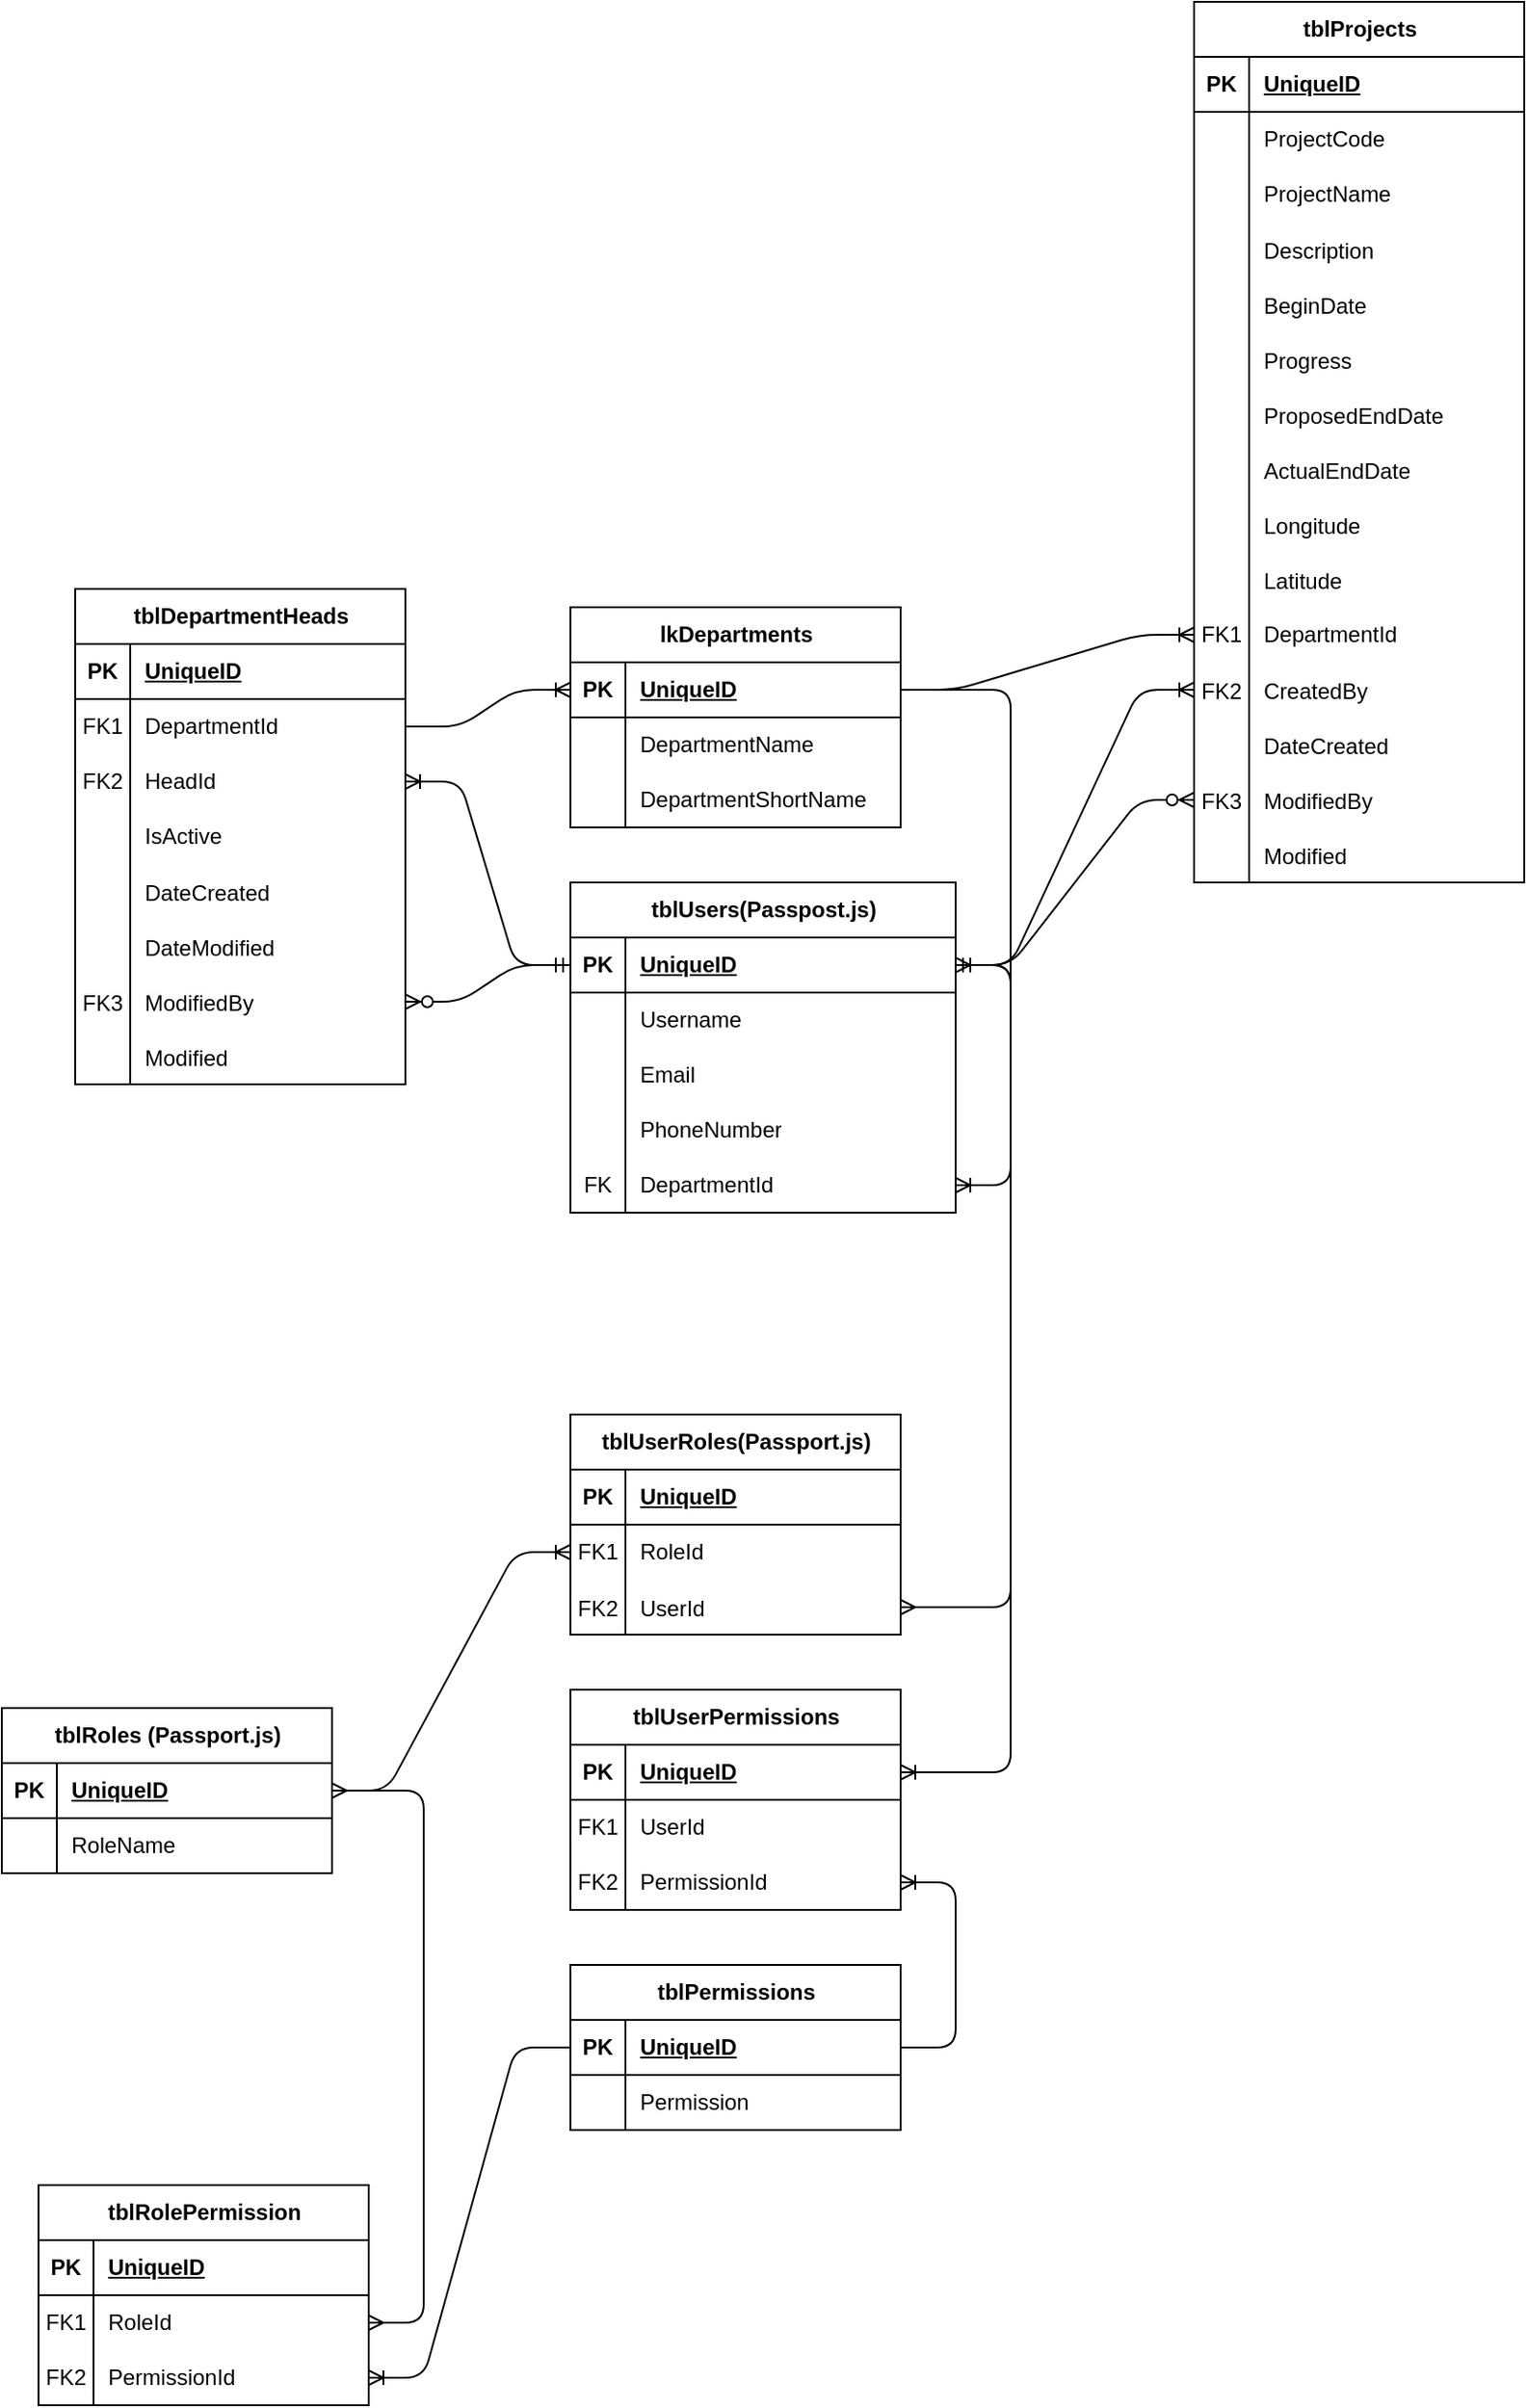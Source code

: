 <mxfile version="26.0.6">
  <diagram id="R2lEEEUBdFMjLlhIrx00" name="Page-1">
    <mxGraphModel dx="1379" dy="1883" grid="1" gridSize="10" guides="1" tooltips="1" connect="1" arrows="1" fold="1" page="1" pageScale="1" pageWidth="850" pageHeight="1100" math="0" shadow="0" extFonts="Permanent Marker^https://fonts.googleapis.com/css?family=Permanent+Marker">
      <root>
        <mxCell id="0" />
        <mxCell id="1" parent="0" />
        <mxCell id="XvBjm0yT8RrDfvBKxJIq-1" value="lkDepartments" style="shape=table;startSize=30;container=1;collapsible=1;childLayout=tableLayout;fixedRows=1;rowLines=0;fontStyle=1;align=center;resizeLast=1;html=1;movable=1;resizable=1;rotatable=1;deletable=1;editable=1;locked=0;connectable=1;" vertex="1" parent="1">
          <mxGeometry x="320" y="-40" width="180" height="120" as="geometry">
            <mxRectangle x="110" y="430" width="70" height="30" as="alternateBounds" />
          </mxGeometry>
        </mxCell>
        <mxCell id="XvBjm0yT8RrDfvBKxJIq-2" value="" style="shape=tableRow;horizontal=0;startSize=0;swimlaneHead=0;swimlaneBody=0;fillColor=none;collapsible=0;dropTarget=0;points=[[0,0.5],[1,0.5]];portConstraint=eastwest;top=0;left=0;right=0;bottom=1;" vertex="1" parent="XvBjm0yT8RrDfvBKxJIq-1">
          <mxGeometry y="30" width="180" height="30" as="geometry" />
        </mxCell>
        <mxCell id="XvBjm0yT8RrDfvBKxJIq-3" value="PK" style="shape=partialRectangle;connectable=0;fillColor=none;top=0;left=0;bottom=0;right=0;fontStyle=1;overflow=hidden;whiteSpace=wrap;html=1;" vertex="1" parent="XvBjm0yT8RrDfvBKxJIq-2">
          <mxGeometry width="30" height="30" as="geometry">
            <mxRectangle width="30" height="30" as="alternateBounds" />
          </mxGeometry>
        </mxCell>
        <mxCell id="XvBjm0yT8RrDfvBKxJIq-4" value="UniqueID" style="shape=partialRectangle;connectable=0;fillColor=none;top=0;left=0;bottom=0;right=0;align=left;spacingLeft=6;fontStyle=5;overflow=hidden;whiteSpace=wrap;html=1;" vertex="1" parent="XvBjm0yT8RrDfvBKxJIq-2">
          <mxGeometry x="30" width="150" height="30" as="geometry">
            <mxRectangle width="150" height="30" as="alternateBounds" />
          </mxGeometry>
        </mxCell>
        <mxCell id="XvBjm0yT8RrDfvBKxJIq-5" value="" style="shape=tableRow;horizontal=0;startSize=0;swimlaneHead=0;swimlaneBody=0;fillColor=none;collapsible=0;dropTarget=0;points=[[0,0.5],[1,0.5]];portConstraint=eastwest;top=0;left=0;right=0;bottom=0;" vertex="1" parent="XvBjm0yT8RrDfvBKxJIq-1">
          <mxGeometry y="60" width="180" height="30" as="geometry" />
        </mxCell>
        <mxCell id="XvBjm0yT8RrDfvBKxJIq-6" value="" style="shape=partialRectangle;connectable=0;fillColor=none;top=0;left=0;bottom=0;right=0;editable=1;overflow=hidden;whiteSpace=wrap;html=1;" vertex="1" parent="XvBjm0yT8RrDfvBKxJIq-5">
          <mxGeometry width="30" height="30" as="geometry">
            <mxRectangle width="30" height="30" as="alternateBounds" />
          </mxGeometry>
        </mxCell>
        <mxCell id="XvBjm0yT8RrDfvBKxJIq-7" value="DepartmentName" style="shape=partialRectangle;connectable=0;fillColor=none;top=0;left=0;bottom=0;right=0;align=left;spacingLeft=6;overflow=hidden;whiteSpace=wrap;html=1;" vertex="1" parent="XvBjm0yT8RrDfvBKxJIq-5">
          <mxGeometry x="30" width="150" height="30" as="geometry">
            <mxRectangle width="150" height="30" as="alternateBounds" />
          </mxGeometry>
        </mxCell>
        <mxCell id="XvBjm0yT8RrDfvBKxJIq-8" value="" style="shape=tableRow;horizontal=0;startSize=0;swimlaneHead=0;swimlaneBody=0;fillColor=none;collapsible=0;dropTarget=0;points=[[0,0.5],[1,0.5]];portConstraint=eastwest;top=0;left=0;right=0;bottom=0;" vertex="1" parent="XvBjm0yT8RrDfvBKxJIq-1">
          <mxGeometry y="90" width="180" height="30" as="geometry" />
        </mxCell>
        <mxCell id="XvBjm0yT8RrDfvBKxJIq-9" value="" style="shape=partialRectangle;connectable=0;fillColor=none;top=0;left=0;bottom=0;right=0;editable=1;overflow=hidden;whiteSpace=wrap;html=1;" vertex="1" parent="XvBjm0yT8RrDfvBKxJIq-8">
          <mxGeometry width="30" height="30" as="geometry">
            <mxRectangle width="30" height="30" as="alternateBounds" />
          </mxGeometry>
        </mxCell>
        <mxCell id="XvBjm0yT8RrDfvBKxJIq-10" value="DepartmentShortName" style="shape=partialRectangle;connectable=0;fillColor=none;top=0;left=0;bottom=0;right=0;align=left;spacingLeft=6;overflow=hidden;whiteSpace=wrap;html=1;" vertex="1" parent="XvBjm0yT8RrDfvBKxJIq-8">
          <mxGeometry x="30" width="150" height="30" as="geometry">
            <mxRectangle width="150" height="30" as="alternateBounds" />
          </mxGeometry>
        </mxCell>
        <object label="tblUsers(Passpost.js)" placeholders="1" id="XvBjm0yT8RrDfvBKxJIq-14">
          <mxCell style="shape=table;startSize=30;container=1;collapsible=1;childLayout=tableLayout;fixedRows=1;rowLines=0;fontStyle=1;align=center;resizeLast=1;html=1;" vertex="1" parent="1">
            <mxGeometry x="320" y="110" width="210" height="180" as="geometry" />
          </mxCell>
        </object>
        <mxCell id="XvBjm0yT8RrDfvBKxJIq-15" value="" style="shape=tableRow;horizontal=0;startSize=0;swimlaneHead=0;swimlaneBody=0;fillColor=none;collapsible=0;dropTarget=0;points=[[0,0.5],[1,0.5]];portConstraint=eastwest;top=0;left=0;right=0;bottom=1;" vertex="1" parent="XvBjm0yT8RrDfvBKxJIq-14">
          <mxGeometry y="30" width="210" height="30" as="geometry" />
        </mxCell>
        <mxCell id="XvBjm0yT8RrDfvBKxJIq-16" value="PK" style="shape=partialRectangle;connectable=0;fillColor=none;top=0;left=0;bottom=0;right=0;fontStyle=1;overflow=hidden;whiteSpace=wrap;html=1;" vertex="1" parent="XvBjm0yT8RrDfvBKxJIq-15">
          <mxGeometry width="30" height="30" as="geometry">
            <mxRectangle width="30" height="30" as="alternateBounds" />
          </mxGeometry>
        </mxCell>
        <mxCell id="XvBjm0yT8RrDfvBKxJIq-17" value="UniqueID" style="shape=partialRectangle;connectable=0;fillColor=none;top=0;left=0;bottom=0;right=0;align=left;spacingLeft=6;fontStyle=5;overflow=hidden;whiteSpace=wrap;html=1;" vertex="1" parent="XvBjm0yT8RrDfvBKxJIq-15">
          <mxGeometry x="30" width="180" height="30" as="geometry">
            <mxRectangle width="180" height="30" as="alternateBounds" />
          </mxGeometry>
        </mxCell>
        <mxCell id="XvBjm0yT8RrDfvBKxJIq-18" value="" style="shape=tableRow;horizontal=0;startSize=0;swimlaneHead=0;swimlaneBody=0;fillColor=none;collapsible=0;dropTarget=0;points=[[0,0.5],[1,0.5]];portConstraint=eastwest;top=0;left=0;right=0;bottom=0;" vertex="1" parent="XvBjm0yT8RrDfvBKxJIq-14">
          <mxGeometry y="60" width="210" height="30" as="geometry" />
        </mxCell>
        <mxCell id="XvBjm0yT8RrDfvBKxJIq-19" value="" style="shape=partialRectangle;connectable=0;fillColor=none;top=0;left=0;bottom=0;right=0;editable=1;overflow=hidden;whiteSpace=wrap;html=1;" vertex="1" parent="XvBjm0yT8RrDfvBKxJIq-18">
          <mxGeometry width="30" height="30" as="geometry">
            <mxRectangle width="30" height="30" as="alternateBounds" />
          </mxGeometry>
        </mxCell>
        <mxCell id="XvBjm0yT8RrDfvBKxJIq-20" value="Username" style="shape=partialRectangle;connectable=0;fillColor=none;top=0;left=0;bottom=0;right=0;align=left;spacingLeft=6;overflow=hidden;whiteSpace=wrap;html=1;" vertex="1" parent="XvBjm0yT8RrDfvBKxJIq-18">
          <mxGeometry x="30" width="180" height="30" as="geometry">
            <mxRectangle width="180" height="30" as="alternateBounds" />
          </mxGeometry>
        </mxCell>
        <mxCell id="XvBjm0yT8RrDfvBKxJIq-21" value="" style="shape=tableRow;horizontal=0;startSize=0;swimlaneHead=0;swimlaneBody=0;fillColor=none;collapsible=0;dropTarget=0;points=[[0,0.5],[1,0.5]];portConstraint=eastwest;top=0;left=0;right=0;bottom=0;" vertex="1" parent="XvBjm0yT8RrDfvBKxJIq-14">
          <mxGeometry y="90" width="210" height="30" as="geometry" />
        </mxCell>
        <mxCell id="XvBjm0yT8RrDfvBKxJIq-22" value="" style="shape=partialRectangle;connectable=0;fillColor=none;top=0;left=0;bottom=0;right=0;editable=1;overflow=hidden;whiteSpace=wrap;html=1;" vertex="1" parent="XvBjm0yT8RrDfvBKxJIq-21">
          <mxGeometry width="30" height="30" as="geometry">
            <mxRectangle width="30" height="30" as="alternateBounds" />
          </mxGeometry>
        </mxCell>
        <mxCell id="XvBjm0yT8RrDfvBKxJIq-23" value="Email" style="shape=partialRectangle;connectable=0;fillColor=none;top=0;left=0;bottom=0;right=0;align=left;spacingLeft=6;overflow=hidden;whiteSpace=wrap;html=1;" vertex="1" parent="XvBjm0yT8RrDfvBKxJIq-21">
          <mxGeometry x="30" width="180" height="30" as="geometry">
            <mxRectangle width="180" height="30" as="alternateBounds" />
          </mxGeometry>
        </mxCell>
        <mxCell id="XvBjm0yT8RrDfvBKxJIq-24" value="" style="shape=tableRow;horizontal=0;startSize=0;swimlaneHead=0;swimlaneBody=0;fillColor=none;collapsible=0;dropTarget=0;points=[[0,0.5],[1,0.5]];portConstraint=eastwest;top=0;left=0;right=0;bottom=0;" vertex="1" parent="XvBjm0yT8RrDfvBKxJIq-14">
          <mxGeometry y="120" width="210" height="30" as="geometry" />
        </mxCell>
        <mxCell id="XvBjm0yT8RrDfvBKxJIq-25" value="" style="shape=partialRectangle;connectable=0;fillColor=none;top=0;left=0;bottom=0;right=0;editable=1;overflow=hidden;whiteSpace=wrap;html=1;" vertex="1" parent="XvBjm0yT8RrDfvBKxJIq-24">
          <mxGeometry width="30" height="30" as="geometry">
            <mxRectangle width="30" height="30" as="alternateBounds" />
          </mxGeometry>
        </mxCell>
        <mxCell id="XvBjm0yT8RrDfvBKxJIq-26" value="PhoneNumber" style="shape=partialRectangle;connectable=0;fillColor=none;top=0;left=0;bottom=0;right=0;align=left;spacingLeft=6;overflow=hidden;whiteSpace=wrap;html=1;" vertex="1" parent="XvBjm0yT8RrDfvBKxJIq-24">
          <mxGeometry x="30" width="180" height="30" as="geometry">
            <mxRectangle width="180" height="30" as="alternateBounds" />
          </mxGeometry>
        </mxCell>
        <mxCell id="XvBjm0yT8RrDfvBKxJIq-32" value="" style="shape=tableRow;horizontal=0;startSize=0;swimlaneHead=0;swimlaneBody=0;fillColor=none;collapsible=0;dropTarget=0;points=[[0,0.5],[1,0.5]];portConstraint=eastwest;top=0;left=0;right=0;bottom=0;" vertex="1" parent="XvBjm0yT8RrDfvBKxJIq-14">
          <mxGeometry y="150" width="210" height="30" as="geometry" />
        </mxCell>
        <mxCell id="XvBjm0yT8RrDfvBKxJIq-33" value="FK" style="shape=partialRectangle;connectable=0;fillColor=none;top=0;left=0;bottom=0;right=0;fontStyle=0;overflow=hidden;whiteSpace=wrap;html=1;" vertex="1" parent="XvBjm0yT8RrDfvBKxJIq-32">
          <mxGeometry width="30" height="30" as="geometry">
            <mxRectangle width="30" height="30" as="alternateBounds" />
          </mxGeometry>
        </mxCell>
        <mxCell id="XvBjm0yT8RrDfvBKxJIq-34" value="DepartmentId" style="shape=partialRectangle;connectable=0;fillColor=none;top=0;left=0;bottom=0;right=0;align=left;spacingLeft=6;fontStyle=0;overflow=hidden;whiteSpace=wrap;html=1;" vertex="1" parent="XvBjm0yT8RrDfvBKxJIq-32">
          <mxGeometry x="30" width="180" height="30" as="geometry">
            <mxRectangle width="180" height="30" as="alternateBounds" />
          </mxGeometry>
        </mxCell>
        <mxCell id="XvBjm0yT8RrDfvBKxJIq-36" value="tblDepartmentHeads" style="shape=table;startSize=30;container=1;collapsible=1;childLayout=tableLayout;fixedRows=1;rowLines=0;fontStyle=1;align=center;resizeLast=1;html=1;" vertex="1" parent="1">
          <mxGeometry x="50" y="-50" width="180" height="270" as="geometry" />
        </mxCell>
        <mxCell id="XvBjm0yT8RrDfvBKxJIq-37" value="" style="shape=tableRow;horizontal=0;startSize=0;swimlaneHead=0;swimlaneBody=0;fillColor=none;collapsible=0;dropTarget=0;points=[[0,0.5],[1,0.5]];portConstraint=eastwest;top=0;left=0;right=0;bottom=1;" vertex="1" parent="XvBjm0yT8RrDfvBKxJIq-36">
          <mxGeometry y="30" width="180" height="30" as="geometry" />
        </mxCell>
        <mxCell id="XvBjm0yT8RrDfvBKxJIq-38" value="PK" style="shape=partialRectangle;connectable=0;fillColor=none;top=0;left=0;bottom=0;right=0;fontStyle=1;overflow=hidden;whiteSpace=wrap;html=1;" vertex="1" parent="XvBjm0yT8RrDfvBKxJIq-37">
          <mxGeometry width="30" height="30" as="geometry">
            <mxRectangle width="30" height="30" as="alternateBounds" />
          </mxGeometry>
        </mxCell>
        <mxCell id="XvBjm0yT8RrDfvBKxJIq-39" value="UniqueID" style="shape=partialRectangle;connectable=0;fillColor=none;top=0;left=0;bottom=0;right=0;align=left;spacingLeft=6;fontStyle=5;overflow=hidden;whiteSpace=wrap;html=1;" vertex="1" parent="XvBjm0yT8RrDfvBKxJIq-37">
          <mxGeometry x="30" width="150" height="30" as="geometry">
            <mxRectangle width="150" height="30" as="alternateBounds" />
          </mxGeometry>
        </mxCell>
        <mxCell id="XvBjm0yT8RrDfvBKxJIq-40" value="" style="shape=tableRow;horizontal=0;startSize=0;swimlaneHead=0;swimlaneBody=0;fillColor=none;collapsible=0;dropTarget=0;points=[[0,0.5],[1,0.5]];portConstraint=eastwest;top=0;left=0;right=0;bottom=0;" vertex="1" parent="XvBjm0yT8RrDfvBKxJIq-36">
          <mxGeometry y="60" width="180" height="30" as="geometry" />
        </mxCell>
        <mxCell id="XvBjm0yT8RrDfvBKxJIq-41" value="FK1" style="shape=partialRectangle;connectable=0;fillColor=none;top=0;left=0;bottom=0;right=0;editable=1;overflow=hidden;whiteSpace=wrap;html=1;" vertex="1" parent="XvBjm0yT8RrDfvBKxJIq-40">
          <mxGeometry width="30" height="30" as="geometry">
            <mxRectangle width="30" height="30" as="alternateBounds" />
          </mxGeometry>
        </mxCell>
        <mxCell id="XvBjm0yT8RrDfvBKxJIq-42" value="DepartmentId" style="shape=partialRectangle;connectable=0;fillColor=none;top=0;left=0;bottom=0;right=0;align=left;spacingLeft=6;overflow=hidden;whiteSpace=wrap;html=1;" vertex="1" parent="XvBjm0yT8RrDfvBKxJIq-40">
          <mxGeometry x="30" width="150" height="30" as="geometry">
            <mxRectangle width="150" height="30" as="alternateBounds" />
          </mxGeometry>
        </mxCell>
        <mxCell id="XvBjm0yT8RrDfvBKxJIq-43" value="" style="shape=tableRow;horizontal=0;startSize=0;swimlaneHead=0;swimlaneBody=0;fillColor=none;collapsible=0;dropTarget=0;points=[[0,0.5],[1,0.5]];portConstraint=eastwest;top=0;left=0;right=0;bottom=0;" vertex="1" parent="XvBjm0yT8RrDfvBKxJIq-36">
          <mxGeometry y="90" width="180" height="30" as="geometry" />
        </mxCell>
        <mxCell id="XvBjm0yT8RrDfvBKxJIq-44" value="FK2" style="shape=partialRectangle;connectable=0;fillColor=none;top=0;left=0;bottom=0;right=0;editable=1;overflow=hidden;whiteSpace=wrap;html=1;" vertex="1" parent="XvBjm0yT8RrDfvBKxJIq-43">
          <mxGeometry width="30" height="30" as="geometry">
            <mxRectangle width="30" height="30" as="alternateBounds" />
          </mxGeometry>
        </mxCell>
        <mxCell id="XvBjm0yT8RrDfvBKxJIq-45" value="HeadId" style="shape=partialRectangle;connectable=0;fillColor=none;top=0;left=0;bottom=0;right=0;align=left;spacingLeft=6;overflow=hidden;whiteSpace=wrap;html=1;" vertex="1" parent="XvBjm0yT8RrDfvBKxJIq-43">
          <mxGeometry x="30" width="150" height="30" as="geometry">
            <mxRectangle width="150" height="30" as="alternateBounds" />
          </mxGeometry>
        </mxCell>
        <mxCell id="XvBjm0yT8RrDfvBKxJIq-46" value="" style="shape=tableRow;horizontal=0;startSize=0;swimlaneHead=0;swimlaneBody=0;fillColor=none;collapsible=0;dropTarget=0;points=[[0,0.5],[1,0.5]];portConstraint=eastwest;top=0;left=0;right=0;bottom=0;" vertex="1" parent="XvBjm0yT8RrDfvBKxJIq-36">
          <mxGeometry y="120" width="180" height="30" as="geometry" />
        </mxCell>
        <mxCell id="XvBjm0yT8RrDfvBKxJIq-47" value="" style="shape=partialRectangle;connectable=0;fillColor=none;top=0;left=0;bottom=0;right=0;editable=1;overflow=hidden;whiteSpace=wrap;html=1;" vertex="1" parent="XvBjm0yT8RrDfvBKxJIq-46">
          <mxGeometry width="30" height="30" as="geometry">
            <mxRectangle width="30" height="30" as="alternateBounds" />
          </mxGeometry>
        </mxCell>
        <mxCell id="XvBjm0yT8RrDfvBKxJIq-48" value="IsActive" style="shape=partialRectangle;connectable=0;fillColor=none;top=0;left=0;bottom=0;right=0;align=left;spacingLeft=6;overflow=hidden;whiteSpace=wrap;html=1;" vertex="1" parent="XvBjm0yT8RrDfvBKxJIq-46">
          <mxGeometry x="30" width="150" height="30" as="geometry">
            <mxRectangle width="150" height="30" as="alternateBounds" />
          </mxGeometry>
        </mxCell>
        <mxCell id="XvBjm0yT8RrDfvBKxJIq-52" value="" style="shape=tableRow;horizontal=0;startSize=0;swimlaneHead=0;swimlaneBody=0;fillColor=none;collapsible=0;dropTarget=0;points=[[0,0.5],[1,0.5]];portConstraint=eastwest;top=0;left=0;right=0;bottom=0;" vertex="1" parent="XvBjm0yT8RrDfvBKxJIq-36">
          <mxGeometry y="150" width="180" height="30" as="geometry" />
        </mxCell>
        <mxCell id="XvBjm0yT8RrDfvBKxJIq-53" value="" style="shape=partialRectangle;connectable=0;fillColor=none;top=0;left=0;bottom=0;right=0;editable=1;overflow=hidden;" vertex="1" parent="XvBjm0yT8RrDfvBKxJIq-52">
          <mxGeometry width="30" height="30" as="geometry">
            <mxRectangle width="30" height="30" as="alternateBounds" />
          </mxGeometry>
        </mxCell>
        <mxCell id="XvBjm0yT8RrDfvBKxJIq-54" value="DateCreated" style="shape=partialRectangle;connectable=0;fillColor=none;top=0;left=0;bottom=0;right=0;align=left;spacingLeft=6;overflow=hidden;" vertex="1" parent="XvBjm0yT8RrDfvBKxJIq-52">
          <mxGeometry x="30" width="150" height="30" as="geometry">
            <mxRectangle width="150" height="30" as="alternateBounds" />
          </mxGeometry>
        </mxCell>
        <mxCell id="XvBjm0yT8RrDfvBKxJIq-55" value="" style="shape=tableRow;horizontal=0;startSize=0;swimlaneHead=0;swimlaneBody=0;fillColor=none;collapsible=0;dropTarget=0;points=[[0,0.5],[1,0.5]];portConstraint=eastwest;top=0;left=0;right=0;bottom=0;" vertex="1" parent="XvBjm0yT8RrDfvBKxJIq-36">
          <mxGeometry y="180" width="180" height="30" as="geometry" />
        </mxCell>
        <mxCell id="XvBjm0yT8RrDfvBKxJIq-56" value="" style="shape=partialRectangle;connectable=0;fillColor=none;top=0;left=0;bottom=0;right=0;editable=1;overflow=hidden;" vertex="1" parent="XvBjm0yT8RrDfvBKxJIq-55">
          <mxGeometry width="30" height="30" as="geometry">
            <mxRectangle width="30" height="30" as="alternateBounds" />
          </mxGeometry>
        </mxCell>
        <mxCell id="XvBjm0yT8RrDfvBKxJIq-57" value="DateModified" style="shape=partialRectangle;connectable=0;fillColor=none;top=0;left=0;bottom=0;right=0;align=left;spacingLeft=6;overflow=hidden;" vertex="1" parent="XvBjm0yT8RrDfvBKxJIq-55">
          <mxGeometry x="30" width="150" height="30" as="geometry">
            <mxRectangle width="150" height="30" as="alternateBounds" />
          </mxGeometry>
        </mxCell>
        <mxCell id="XvBjm0yT8RrDfvBKxJIq-182" value="" style="shape=tableRow;horizontal=0;startSize=0;swimlaneHead=0;swimlaneBody=0;fillColor=none;collapsible=0;dropTarget=0;points=[[0,0.5],[1,0.5]];portConstraint=eastwest;top=0;left=0;right=0;bottom=0;fontFamily=Helvetica;fontSize=12;fontColor=default;labelBackgroundColor=default;" vertex="1" parent="XvBjm0yT8RrDfvBKxJIq-36">
          <mxGeometry y="210" width="180" height="30" as="geometry" />
        </mxCell>
        <mxCell id="XvBjm0yT8RrDfvBKxJIq-183" value="FK3" style="shape=partialRectangle;connectable=0;fillColor=none;top=0;left=0;bottom=0;right=0;editable=1;overflow=hidden;fontFamily=Helvetica;fontSize=12;fontColor=default;labelBackgroundColor=default;" vertex="1" parent="XvBjm0yT8RrDfvBKxJIq-182">
          <mxGeometry width="30" height="30" as="geometry">
            <mxRectangle width="30" height="30" as="alternateBounds" />
          </mxGeometry>
        </mxCell>
        <mxCell id="XvBjm0yT8RrDfvBKxJIq-184" value="ModifiedBy" style="shape=partialRectangle;connectable=0;fillColor=none;top=0;left=0;bottom=0;right=0;align=left;spacingLeft=6;overflow=hidden;fontFamily=Helvetica;fontSize=12;fontColor=default;labelBackgroundColor=default;" vertex="1" parent="XvBjm0yT8RrDfvBKxJIq-182">
          <mxGeometry x="30" width="150" height="30" as="geometry">
            <mxRectangle width="150" height="30" as="alternateBounds" />
          </mxGeometry>
        </mxCell>
        <mxCell id="XvBjm0yT8RrDfvBKxJIq-185" value="" style="shape=tableRow;horizontal=0;startSize=0;swimlaneHead=0;swimlaneBody=0;fillColor=none;collapsible=0;dropTarget=0;points=[[0,0.5],[1,0.5]];portConstraint=eastwest;top=0;left=0;right=0;bottom=0;fontFamily=Helvetica;fontSize=12;fontColor=default;labelBackgroundColor=default;" vertex="1" parent="XvBjm0yT8RrDfvBKxJIq-36">
          <mxGeometry y="240" width="180" height="30" as="geometry" />
        </mxCell>
        <mxCell id="XvBjm0yT8RrDfvBKxJIq-186" value="" style="shape=partialRectangle;connectable=0;fillColor=none;top=0;left=0;bottom=0;right=0;editable=1;overflow=hidden;fontFamily=Helvetica;fontSize=12;fontColor=default;labelBackgroundColor=default;" vertex="1" parent="XvBjm0yT8RrDfvBKxJIq-185">
          <mxGeometry width="30" height="30" as="geometry">
            <mxRectangle width="30" height="30" as="alternateBounds" />
          </mxGeometry>
        </mxCell>
        <mxCell id="XvBjm0yT8RrDfvBKxJIq-187" value="Modified" style="shape=partialRectangle;connectable=0;fillColor=none;top=0;left=0;bottom=0;right=0;align=left;spacingLeft=6;overflow=hidden;fontFamily=Helvetica;fontSize=12;fontColor=default;labelBackgroundColor=default;" vertex="1" parent="XvBjm0yT8RrDfvBKxJIq-185">
          <mxGeometry x="30" width="150" height="30" as="geometry">
            <mxRectangle width="150" height="30" as="alternateBounds" />
          </mxGeometry>
        </mxCell>
        <mxCell id="XvBjm0yT8RrDfvBKxJIq-49" value="" style="edgeStyle=entityRelationEdgeStyle;fontSize=12;html=1;endArrow=ERoneToMany;rounded=1;curved=0;" edge="1" parent="1" source="XvBjm0yT8RrDfvBKxJIq-2" target="XvBjm0yT8RrDfvBKxJIq-32">
          <mxGeometry width="100" height="100" relative="1" as="geometry">
            <mxPoint x="240" y="655" as="sourcePoint" />
            <mxPoint x="470" y="410" as="targetPoint" />
          </mxGeometry>
        </mxCell>
        <mxCell id="XvBjm0yT8RrDfvBKxJIq-50" value="" style="edgeStyle=entityRelationEdgeStyle;fontSize=12;html=1;endArrow=ERoneToMany;rounded=1;curved=0;" edge="1" parent="1" source="XvBjm0yT8RrDfvBKxJIq-40" target="XvBjm0yT8RrDfvBKxJIq-2">
          <mxGeometry width="100" height="100" relative="1" as="geometry">
            <mxPoint x="390" y="800" as="sourcePoint" />
            <mxPoint x="490" y="700" as="targetPoint" />
          </mxGeometry>
        </mxCell>
        <mxCell id="XvBjm0yT8RrDfvBKxJIq-51" value="" style="edgeStyle=entityRelationEdgeStyle;fontSize=12;html=1;endArrow=ERoneToMany;rounded=1;curved=0;" edge="1" parent="1" source="XvBjm0yT8RrDfvBKxJIq-15" target="XvBjm0yT8RrDfvBKxJIq-43">
          <mxGeometry width="100" height="100" relative="1" as="geometry">
            <mxPoint x="370" y="510" as="sourcePoint" />
            <mxPoint x="470" y="410" as="targetPoint" />
          </mxGeometry>
        </mxCell>
        <mxCell id="XvBjm0yT8RrDfvBKxJIq-58" value="tblRoles (Passport.js)" style="shape=table;startSize=30;container=1;collapsible=1;childLayout=tableLayout;fixedRows=1;rowLines=0;fontStyle=1;align=center;resizeLast=1;html=1;" vertex="1" parent="1">
          <mxGeometry x="10" y="560" width="180" height="90" as="geometry" />
        </mxCell>
        <mxCell id="XvBjm0yT8RrDfvBKxJIq-59" value="" style="shape=tableRow;horizontal=0;startSize=0;swimlaneHead=0;swimlaneBody=0;fillColor=none;collapsible=0;dropTarget=0;points=[[0,0.5],[1,0.5]];portConstraint=eastwest;top=0;left=0;right=0;bottom=1;" vertex="1" parent="XvBjm0yT8RrDfvBKxJIq-58">
          <mxGeometry y="30" width="180" height="30" as="geometry" />
        </mxCell>
        <mxCell id="XvBjm0yT8RrDfvBKxJIq-60" value="PK" style="shape=partialRectangle;connectable=0;fillColor=none;top=0;left=0;bottom=0;right=0;fontStyle=1;overflow=hidden;whiteSpace=wrap;html=1;" vertex="1" parent="XvBjm0yT8RrDfvBKxJIq-59">
          <mxGeometry width="30" height="30" as="geometry">
            <mxRectangle width="30" height="30" as="alternateBounds" />
          </mxGeometry>
        </mxCell>
        <mxCell id="XvBjm0yT8RrDfvBKxJIq-61" value="UniqueID" style="shape=partialRectangle;connectable=0;fillColor=none;top=0;left=0;bottom=0;right=0;align=left;spacingLeft=6;fontStyle=5;overflow=hidden;whiteSpace=wrap;html=1;" vertex="1" parent="XvBjm0yT8RrDfvBKxJIq-59">
          <mxGeometry x="30" width="150" height="30" as="geometry">
            <mxRectangle width="150" height="30" as="alternateBounds" />
          </mxGeometry>
        </mxCell>
        <mxCell id="XvBjm0yT8RrDfvBKxJIq-62" value="" style="shape=tableRow;horizontal=0;startSize=0;swimlaneHead=0;swimlaneBody=0;fillColor=none;collapsible=0;dropTarget=0;points=[[0,0.5],[1,0.5]];portConstraint=eastwest;top=0;left=0;right=0;bottom=0;" vertex="1" parent="XvBjm0yT8RrDfvBKxJIq-58">
          <mxGeometry y="60" width="180" height="30" as="geometry" />
        </mxCell>
        <mxCell id="XvBjm0yT8RrDfvBKxJIq-63" value="" style="shape=partialRectangle;connectable=0;fillColor=none;top=0;left=0;bottom=0;right=0;editable=1;overflow=hidden;whiteSpace=wrap;html=1;" vertex="1" parent="XvBjm0yT8RrDfvBKxJIq-62">
          <mxGeometry width="30" height="30" as="geometry">
            <mxRectangle width="30" height="30" as="alternateBounds" />
          </mxGeometry>
        </mxCell>
        <mxCell id="XvBjm0yT8RrDfvBKxJIq-64" value="RoleName" style="shape=partialRectangle;connectable=0;fillColor=none;top=0;left=0;bottom=0;right=0;align=left;spacingLeft=6;overflow=hidden;whiteSpace=wrap;html=1;" vertex="1" parent="XvBjm0yT8RrDfvBKxJIq-62">
          <mxGeometry x="30" width="150" height="30" as="geometry">
            <mxRectangle width="150" height="30" as="alternateBounds" />
          </mxGeometry>
        </mxCell>
        <mxCell id="XvBjm0yT8RrDfvBKxJIq-71" value="tbl&lt;span style=&quot;background-color: transparent; color: light-dark(rgb(0, 0, 0), rgb(255, 255, 255));&quot;&gt;Permissions&lt;/span&gt;" style="shape=table;startSize=30;container=1;collapsible=1;childLayout=tableLayout;fixedRows=1;rowLines=0;fontStyle=1;align=center;resizeLast=1;html=1;" vertex="1" parent="1">
          <mxGeometry x="320" y="700" width="180" height="90" as="geometry" />
        </mxCell>
        <mxCell id="XvBjm0yT8RrDfvBKxJIq-72" value="" style="shape=tableRow;horizontal=0;startSize=0;swimlaneHead=0;swimlaneBody=0;fillColor=none;collapsible=0;dropTarget=0;points=[[0,0.5],[1,0.5]];portConstraint=eastwest;top=0;left=0;right=0;bottom=1;" vertex="1" parent="XvBjm0yT8RrDfvBKxJIq-71">
          <mxGeometry y="30" width="180" height="30" as="geometry" />
        </mxCell>
        <mxCell id="XvBjm0yT8RrDfvBKxJIq-73" value="PK" style="shape=partialRectangle;connectable=0;fillColor=none;top=0;left=0;bottom=0;right=0;fontStyle=1;overflow=hidden;whiteSpace=wrap;html=1;" vertex="1" parent="XvBjm0yT8RrDfvBKxJIq-72">
          <mxGeometry width="30" height="30" as="geometry">
            <mxRectangle width="30" height="30" as="alternateBounds" />
          </mxGeometry>
        </mxCell>
        <mxCell id="XvBjm0yT8RrDfvBKxJIq-74" value="UniqueID" style="shape=partialRectangle;connectable=0;fillColor=none;top=0;left=0;bottom=0;right=0;align=left;spacingLeft=6;fontStyle=5;overflow=hidden;whiteSpace=wrap;html=1;" vertex="1" parent="XvBjm0yT8RrDfvBKxJIq-72">
          <mxGeometry x="30" width="150" height="30" as="geometry">
            <mxRectangle width="150" height="30" as="alternateBounds" />
          </mxGeometry>
        </mxCell>
        <mxCell id="XvBjm0yT8RrDfvBKxJIq-75" value="" style="shape=tableRow;horizontal=0;startSize=0;swimlaneHead=0;swimlaneBody=0;fillColor=none;collapsible=0;dropTarget=0;points=[[0,0.5],[1,0.5]];portConstraint=eastwest;top=0;left=0;right=0;bottom=0;" vertex="1" parent="XvBjm0yT8RrDfvBKxJIq-71">
          <mxGeometry y="60" width="180" height="30" as="geometry" />
        </mxCell>
        <mxCell id="XvBjm0yT8RrDfvBKxJIq-76" value="" style="shape=partialRectangle;connectable=0;fillColor=none;top=0;left=0;bottom=0;right=0;editable=1;overflow=hidden;whiteSpace=wrap;html=1;" vertex="1" parent="XvBjm0yT8RrDfvBKxJIq-75">
          <mxGeometry width="30" height="30" as="geometry">
            <mxRectangle width="30" height="30" as="alternateBounds" />
          </mxGeometry>
        </mxCell>
        <mxCell id="XvBjm0yT8RrDfvBKxJIq-77" value="Permission" style="shape=partialRectangle;connectable=0;fillColor=none;top=0;left=0;bottom=0;right=0;align=left;spacingLeft=6;overflow=hidden;whiteSpace=wrap;html=1;" vertex="1" parent="XvBjm0yT8RrDfvBKxJIq-75">
          <mxGeometry x="30" width="150" height="30" as="geometry">
            <mxRectangle width="150" height="30" as="alternateBounds" />
          </mxGeometry>
        </mxCell>
        <mxCell id="XvBjm0yT8RrDfvBKxJIq-84" value="tblUserRoles(Passport.js&lt;span style=&quot;background-color: transparent; color: light-dark(rgb(0, 0, 0), rgb(255, 255, 255));&quot;&gt;)&lt;/span&gt;" style="shape=table;startSize=30;container=1;collapsible=1;childLayout=tableLayout;fixedRows=1;rowLines=0;fontStyle=1;align=center;resizeLast=1;html=1;" vertex="1" parent="1">
          <mxGeometry x="320" y="400" width="180" height="120" as="geometry" />
        </mxCell>
        <mxCell id="XvBjm0yT8RrDfvBKxJIq-85" value="" style="shape=tableRow;horizontal=0;startSize=0;swimlaneHead=0;swimlaneBody=0;fillColor=none;collapsible=0;dropTarget=0;points=[[0,0.5],[1,0.5]];portConstraint=eastwest;top=0;left=0;right=0;bottom=1;" vertex="1" parent="XvBjm0yT8RrDfvBKxJIq-84">
          <mxGeometry y="30" width="180" height="30" as="geometry" />
        </mxCell>
        <mxCell id="XvBjm0yT8RrDfvBKxJIq-86" value="PK" style="shape=partialRectangle;connectable=0;fillColor=none;top=0;left=0;bottom=0;right=0;fontStyle=1;overflow=hidden;whiteSpace=wrap;html=1;" vertex="1" parent="XvBjm0yT8RrDfvBKxJIq-85">
          <mxGeometry width="30" height="30" as="geometry">
            <mxRectangle width="30" height="30" as="alternateBounds" />
          </mxGeometry>
        </mxCell>
        <mxCell id="XvBjm0yT8RrDfvBKxJIq-87" value="UniqueID" style="shape=partialRectangle;connectable=0;fillColor=none;top=0;left=0;bottom=0;right=0;align=left;spacingLeft=6;fontStyle=5;overflow=hidden;whiteSpace=wrap;html=1;" vertex="1" parent="XvBjm0yT8RrDfvBKxJIq-85">
          <mxGeometry x="30" width="150" height="30" as="geometry">
            <mxRectangle width="150" height="30" as="alternateBounds" />
          </mxGeometry>
        </mxCell>
        <mxCell id="XvBjm0yT8RrDfvBKxJIq-88" value="" style="shape=tableRow;horizontal=0;startSize=0;swimlaneHead=0;swimlaneBody=0;fillColor=none;collapsible=0;dropTarget=0;points=[[0,0.5],[1,0.5]];portConstraint=eastwest;top=0;left=0;right=0;bottom=0;" vertex="1" parent="XvBjm0yT8RrDfvBKxJIq-84">
          <mxGeometry y="60" width="180" height="30" as="geometry" />
        </mxCell>
        <mxCell id="XvBjm0yT8RrDfvBKxJIq-89" value="FK1" style="shape=partialRectangle;connectable=0;fillColor=none;top=0;left=0;bottom=0;right=0;editable=1;overflow=hidden;whiteSpace=wrap;html=1;" vertex="1" parent="XvBjm0yT8RrDfvBKxJIq-88">
          <mxGeometry width="30" height="30" as="geometry">
            <mxRectangle width="30" height="30" as="alternateBounds" />
          </mxGeometry>
        </mxCell>
        <mxCell id="XvBjm0yT8RrDfvBKxJIq-90" value="RoleId" style="shape=partialRectangle;connectable=0;fillColor=none;top=0;left=0;bottom=0;right=0;align=left;spacingLeft=6;overflow=hidden;whiteSpace=wrap;html=1;" vertex="1" parent="XvBjm0yT8RrDfvBKxJIq-88">
          <mxGeometry x="30" width="150" height="30" as="geometry">
            <mxRectangle width="150" height="30" as="alternateBounds" />
          </mxGeometry>
        </mxCell>
        <mxCell id="XvBjm0yT8RrDfvBKxJIq-113" value="" style="shape=tableRow;horizontal=0;startSize=0;swimlaneHead=0;swimlaneBody=0;fillColor=none;collapsible=0;dropTarget=0;points=[[0,0.5],[1,0.5]];portConstraint=eastwest;top=0;left=0;right=0;bottom=0;" vertex="1" parent="XvBjm0yT8RrDfvBKxJIq-84">
          <mxGeometry y="90" width="180" height="30" as="geometry" />
        </mxCell>
        <mxCell id="XvBjm0yT8RrDfvBKxJIq-114" value="FK2" style="shape=partialRectangle;connectable=0;fillColor=none;top=0;left=0;bottom=0;right=0;editable=1;overflow=hidden;" vertex="1" parent="XvBjm0yT8RrDfvBKxJIq-113">
          <mxGeometry width="30" height="30" as="geometry">
            <mxRectangle width="30" height="30" as="alternateBounds" />
          </mxGeometry>
        </mxCell>
        <mxCell id="XvBjm0yT8RrDfvBKxJIq-115" value="UserId" style="shape=partialRectangle;connectable=0;fillColor=none;top=0;left=0;bottom=0;right=0;align=left;spacingLeft=6;overflow=hidden;" vertex="1" parent="XvBjm0yT8RrDfvBKxJIq-113">
          <mxGeometry x="30" width="150" height="30" as="geometry">
            <mxRectangle width="150" height="30" as="alternateBounds" />
          </mxGeometry>
        </mxCell>
        <mxCell id="XvBjm0yT8RrDfvBKxJIq-98" value="" style="edgeStyle=entityRelationEdgeStyle;fontSize=12;html=1;endArrow=ERmany;startArrow=ERmany;rounded=1;curved=0;" edge="1" parent="1" source="XvBjm0yT8RrDfvBKxJIq-113" target="XvBjm0yT8RrDfvBKxJIq-15">
          <mxGeometry width="100" height="100" relative="1" as="geometry">
            <mxPoint x="491" y="780.0" as="sourcePoint" />
            <mxPoint x="659" y="536.01" as="targetPoint" />
          </mxGeometry>
        </mxCell>
        <mxCell id="XvBjm0yT8RrDfvBKxJIq-100" value="tblUserPermissions" style="shape=table;startSize=30;container=1;collapsible=1;childLayout=tableLayout;fixedRows=1;rowLines=0;fontStyle=1;align=center;resizeLast=1;html=1;" vertex="1" parent="1">
          <mxGeometry x="320" y="550" width="180" height="120" as="geometry" />
        </mxCell>
        <mxCell id="XvBjm0yT8RrDfvBKxJIq-101" value="" style="shape=tableRow;horizontal=0;startSize=0;swimlaneHead=0;swimlaneBody=0;fillColor=none;collapsible=0;dropTarget=0;points=[[0,0.5],[1,0.5]];portConstraint=eastwest;top=0;left=0;right=0;bottom=1;" vertex="1" parent="XvBjm0yT8RrDfvBKxJIq-100">
          <mxGeometry y="30" width="180" height="30" as="geometry" />
        </mxCell>
        <mxCell id="XvBjm0yT8RrDfvBKxJIq-102" value="PK" style="shape=partialRectangle;connectable=0;fillColor=none;top=0;left=0;bottom=0;right=0;fontStyle=1;overflow=hidden;whiteSpace=wrap;html=1;" vertex="1" parent="XvBjm0yT8RrDfvBKxJIq-101">
          <mxGeometry width="30" height="30" as="geometry">
            <mxRectangle width="30" height="30" as="alternateBounds" />
          </mxGeometry>
        </mxCell>
        <mxCell id="XvBjm0yT8RrDfvBKxJIq-103" value="UniqueID" style="shape=partialRectangle;connectable=0;fillColor=none;top=0;left=0;bottom=0;right=0;align=left;spacingLeft=6;fontStyle=5;overflow=hidden;whiteSpace=wrap;html=1;" vertex="1" parent="XvBjm0yT8RrDfvBKxJIq-101">
          <mxGeometry x="30" width="150" height="30" as="geometry">
            <mxRectangle width="150" height="30" as="alternateBounds" />
          </mxGeometry>
        </mxCell>
        <mxCell id="XvBjm0yT8RrDfvBKxJIq-104" value="" style="shape=tableRow;horizontal=0;startSize=0;swimlaneHead=0;swimlaneBody=0;fillColor=none;collapsible=0;dropTarget=0;points=[[0,0.5],[1,0.5]];portConstraint=eastwest;top=0;left=0;right=0;bottom=0;" vertex="1" parent="XvBjm0yT8RrDfvBKxJIq-100">
          <mxGeometry y="60" width="180" height="30" as="geometry" />
        </mxCell>
        <mxCell id="XvBjm0yT8RrDfvBKxJIq-105" value="FK1" style="shape=partialRectangle;connectable=0;fillColor=none;top=0;left=0;bottom=0;right=0;editable=1;overflow=hidden;whiteSpace=wrap;html=1;" vertex="1" parent="XvBjm0yT8RrDfvBKxJIq-104">
          <mxGeometry width="30" height="30" as="geometry">
            <mxRectangle width="30" height="30" as="alternateBounds" />
          </mxGeometry>
        </mxCell>
        <mxCell id="XvBjm0yT8RrDfvBKxJIq-106" value="UserId" style="shape=partialRectangle;connectable=0;fillColor=none;top=0;left=0;bottom=0;right=0;align=left;spacingLeft=6;overflow=hidden;whiteSpace=wrap;html=1;" vertex="1" parent="XvBjm0yT8RrDfvBKxJIq-104">
          <mxGeometry x="30" width="150" height="30" as="geometry">
            <mxRectangle width="150" height="30" as="alternateBounds" />
          </mxGeometry>
        </mxCell>
        <mxCell id="XvBjm0yT8RrDfvBKxJIq-107" value="" style="shape=tableRow;horizontal=0;startSize=0;swimlaneHead=0;swimlaneBody=0;fillColor=none;collapsible=0;dropTarget=0;points=[[0,0.5],[1,0.5]];portConstraint=eastwest;top=0;left=0;right=0;bottom=0;" vertex="1" parent="XvBjm0yT8RrDfvBKxJIq-100">
          <mxGeometry y="90" width="180" height="30" as="geometry" />
        </mxCell>
        <mxCell id="XvBjm0yT8RrDfvBKxJIq-108" value="FK2" style="shape=partialRectangle;connectable=0;fillColor=none;top=0;left=0;bottom=0;right=0;editable=1;overflow=hidden;whiteSpace=wrap;html=1;" vertex="1" parent="XvBjm0yT8RrDfvBKxJIq-107">
          <mxGeometry width="30" height="30" as="geometry">
            <mxRectangle width="30" height="30" as="alternateBounds" />
          </mxGeometry>
        </mxCell>
        <mxCell id="XvBjm0yT8RrDfvBKxJIq-109" value="PermissionId" style="shape=partialRectangle;connectable=0;fillColor=none;top=0;left=0;bottom=0;right=0;align=left;spacingLeft=6;overflow=hidden;whiteSpace=wrap;html=1;" vertex="1" parent="XvBjm0yT8RrDfvBKxJIq-107">
          <mxGeometry x="30" width="150" height="30" as="geometry">
            <mxRectangle width="150" height="30" as="alternateBounds" />
          </mxGeometry>
        </mxCell>
        <mxCell id="XvBjm0yT8RrDfvBKxJIq-118" value="tblRolePermission" style="shape=table;startSize=30;container=1;collapsible=1;childLayout=tableLayout;fixedRows=1;rowLines=0;fontStyle=1;align=center;resizeLast=1;html=1;" vertex="1" parent="1">
          <mxGeometry x="30" y="820" width="180" height="120" as="geometry" />
        </mxCell>
        <mxCell id="XvBjm0yT8RrDfvBKxJIq-119" value="" style="shape=tableRow;horizontal=0;startSize=0;swimlaneHead=0;swimlaneBody=0;fillColor=none;collapsible=0;dropTarget=0;points=[[0,0.5],[1,0.5]];portConstraint=eastwest;top=0;left=0;right=0;bottom=1;" vertex="1" parent="XvBjm0yT8RrDfvBKxJIq-118">
          <mxGeometry y="30" width="180" height="30" as="geometry" />
        </mxCell>
        <mxCell id="XvBjm0yT8RrDfvBKxJIq-120" value="PK" style="shape=partialRectangle;connectable=0;fillColor=none;top=0;left=0;bottom=0;right=0;fontStyle=1;overflow=hidden;whiteSpace=wrap;html=1;" vertex="1" parent="XvBjm0yT8RrDfvBKxJIq-119">
          <mxGeometry width="30" height="30" as="geometry">
            <mxRectangle width="30" height="30" as="alternateBounds" />
          </mxGeometry>
        </mxCell>
        <mxCell id="XvBjm0yT8RrDfvBKxJIq-121" value="UniqueID" style="shape=partialRectangle;connectable=0;fillColor=none;top=0;left=0;bottom=0;right=0;align=left;spacingLeft=6;fontStyle=5;overflow=hidden;whiteSpace=wrap;html=1;" vertex="1" parent="XvBjm0yT8RrDfvBKxJIq-119">
          <mxGeometry x="30" width="150" height="30" as="geometry">
            <mxRectangle width="150" height="30" as="alternateBounds" />
          </mxGeometry>
        </mxCell>
        <mxCell id="XvBjm0yT8RrDfvBKxJIq-122" value="" style="shape=tableRow;horizontal=0;startSize=0;swimlaneHead=0;swimlaneBody=0;fillColor=none;collapsible=0;dropTarget=0;points=[[0,0.5],[1,0.5]];portConstraint=eastwest;top=0;left=0;right=0;bottom=0;" vertex="1" parent="XvBjm0yT8RrDfvBKxJIq-118">
          <mxGeometry y="60" width="180" height="30" as="geometry" />
        </mxCell>
        <mxCell id="XvBjm0yT8RrDfvBKxJIq-123" value="FK1" style="shape=partialRectangle;connectable=0;fillColor=none;top=0;left=0;bottom=0;right=0;editable=1;overflow=hidden;whiteSpace=wrap;html=1;" vertex="1" parent="XvBjm0yT8RrDfvBKxJIq-122">
          <mxGeometry width="30" height="30" as="geometry">
            <mxRectangle width="30" height="30" as="alternateBounds" />
          </mxGeometry>
        </mxCell>
        <mxCell id="XvBjm0yT8RrDfvBKxJIq-124" value="RoleId" style="shape=partialRectangle;connectable=0;fillColor=none;top=0;left=0;bottom=0;right=0;align=left;spacingLeft=6;overflow=hidden;whiteSpace=wrap;html=1;" vertex="1" parent="XvBjm0yT8RrDfvBKxJIq-122">
          <mxGeometry x="30" width="150" height="30" as="geometry">
            <mxRectangle width="150" height="30" as="alternateBounds" />
          </mxGeometry>
        </mxCell>
        <mxCell id="XvBjm0yT8RrDfvBKxJIq-125" value="" style="shape=tableRow;horizontal=0;startSize=0;swimlaneHead=0;swimlaneBody=0;fillColor=none;collapsible=0;dropTarget=0;points=[[0,0.5],[1,0.5]];portConstraint=eastwest;top=0;left=0;right=0;bottom=0;" vertex="1" parent="XvBjm0yT8RrDfvBKxJIq-118">
          <mxGeometry y="90" width="180" height="30" as="geometry" />
        </mxCell>
        <mxCell id="XvBjm0yT8RrDfvBKxJIq-126" value="FK2" style="shape=partialRectangle;connectable=0;fillColor=none;top=0;left=0;bottom=0;right=0;editable=1;overflow=hidden;whiteSpace=wrap;html=1;" vertex="1" parent="XvBjm0yT8RrDfvBKxJIq-125">
          <mxGeometry width="30" height="30" as="geometry">
            <mxRectangle width="30" height="30" as="alternateBounds" />
          </mxGeometry>
        </mxCell>
        <mxCell id="XvBjm0yT8RrDfvBKxJIq-127" value="PermissionId" style="shape=partialRectangle;connectable=0;fillColor=none;top=0;left=0;bottom=0;right=0;align=left;spacingLeft=6;overflow=hidden;whiteSpace=wrap;html=1;" vertex="1" parent="XvBjm0yT8RrDfvBKxJIq-125">
          <mxGeometry x="30" width="150" height="30" as="geometry">
            <mxRectangle width="150" height="30" as="alternateBounds" />
          </mxGeometry>
        </mxCell>
        <mxCell id="XvBjm0yT8RrDfvBKxJIq-134" value="" style="edgeStyle=entityRelationEdgeStyle;fontSize=12;html=1;endArrow=ERmany;startArrow=ERmany;rounded=1;curved=0;" edge="1" parent="1" source="XvBjm0yT8RrDfvBKxJIq-122" target="XvBjm0yT8RrDfvBKxJIq-59">
          <mxGeometry width="100" height="100" relative="1" as="geometry">
            <mxPoint x="-100" y="960" as="sourcePoint" />
            <mxPoint y="860" as="targetPoint" />
          </mxGeometry>
        </mxCell>
        <mxCell id="XvBjm0yT8RrDfvBKxJIq-136" value="tblProjects" style="shape=table;startSize=30;container=1;collapsible=1;childLayout=tableLayout;fixedRows=1;rowLines=0;fontStyle=1;align=center;resizeLast=1;html=1;" vertex="1" parent="1">
          <mxGeometry x="660" y="-370" width="180" height="480" as="geometry" />
        </mxCell>
        <mxCell id="XvBjm0yT8RrDfvBKxJIq-137" value="" style="shape=tableRow;horizontal=0;startSize=0;swimlaneHead=0;swimlaneBody=0;fillColor=none;collapsible=0;dropTarget=0;points=[[0,0.5],[1,0.5]];portConstraint=eastwest;top=0;left=0;right=0;bottom=1;" vertex="1" parent="XvBjm0yT8RrDfvBKxJIq-136">
          <mxGeometry y="30" width="180" height="30" as="geometry" />
        </mxCell>
        <mxCell id="XvBjm0yT8RrDfvBKxJIq-138" value="PK" style="shape=partialRectangle;connectable=0;fillColor=none;top=0;left=0;bottom=0;right=0;fontStyle=1;overflow=hidden;whiteSpace=wrap;html=1;" vertex="1" parent="XvBjm0yT8RrDfvBKxJIq-137">
          <mxGeometry width="30" height="30" as="geometry">
            <mxRectangle width="30" height="30" as="alternateBounds" />
          </mxGeometry>
        </mxCell>
        <mxCell id="XvBjm0yT8RrDfvBKxJIq-139" value="UniqueID" style="shape=partialRectangle;connectable=0;fillColor=none;top=0;left=0;bottom=0;right=0;align=left;spacingLeft=6;fontStyle=5;overflow=hidden;whiteSpace=wrap;html=1;" vertex="1" parent="XvBjm0yT8RrDfvBKxJIq-137">
          <mxGeometry x="30" width="150" height="30" as="geometry">
            <mxRectangle width="150" height="30" as="alternateBounds" />
          </mxGeometry>
        </mxCell>
        <mxCell id="XvBjm0yT8RrDfvBKxJIq-140" value="" style="shape=tableRow;horizontal=0;startSize=0;swimlaneHead=0;swimlaneBody=0;fillColor=none;collapsible=0;dropTarget=0;points=[[0,0.5],[1,0.5]];portConstraint=eastwest;top=0;left=0;right=0;bottom=0;" vertex="1" parent="XvBjm0yT8RrDfvBKxJIq-136">
          <mxGeometry y="60" width="180" height="30" as="geometry" />
        </mxCell>
        <mxCell id="XvBjm0yT8RrDfvBKxJIq-141" value="" style="shape=partialRectangle;connectable=0;fillColor=none;top=0;left=0;bottom=0;right=0;editable=1;overflow=hidden;whiteSpace=wrap;html=1;" vertex="1" parent="XvBjm0yT8RrDfvBKxJIq-140">
          <mxGeometry width="30" height="30" as="geometry">
            <mxRectangle width="30" height="30" as="alternateBounds" />
          </mxGeometry>
        </mxCell>
        <mxCell id="XvBjm0yT8RrDfvBKxJIq-142" value="ProjectCode" style="shape=partialRectangle;connectable=0;fillColor=none;top=0;left=0;bottom=0;right=0;align=left;spacingLeft=6;overflow=hidden;whiteSpace=wrap;html=1;" vertex="1" parent="XvBjm0yT8RrDfvBKxJIq-140">
          <mxGeometry x="30" width="150" height="30" as="geometry">
            <mxRectangle width="150" height="30" as="alternateBounds" />
          </mxGeometry>
        </mxCell>
        <mxCell id="XvBjm0yT8RrDfvBKxJIq-143" value="" style="shape=tableRow;horizontal=0;startSize=0;swimlaneHead=0;swimlaneBody=0;fillColor=none;collapsible=0;dropTarget=0;points=[[0,0.5],[1,0.5]];portConstraint=eastwest;top=0;left=0;right=0;bottom=0;" vertex="1" parent="XvBjm0yT8RrDfvBKxJIq-136">
          <mxGeometry y="90" width="180" height="30" as="geometry" />
        </mxCell>
        <mxCell id="XvBjm0yT8RrDfvBKxJIq-144" value="" style="shape=partialRectangle;connectable=0;fillColor=none;top=0;left=0;bottom=0;right=0;editable=1;overflow=hidden;whiteSpace=wrap;html=1;" vertex="1" parent="XvBjm0yT8RrDfvBKxJIq-143">
          <mxGeometry width="30" height="30" as="geometry">
            <mxRectangle width="30" height="30" as="alternateBounds" />
          </mxGeometry>
        </mxCell>
        <mxCell id="XvBjm0yT8RrDfvBKxJIq-145" value="ProjectName" style="shape=partialRectangle;connectable=0;fillColor=none;top=0;left=0;bottom=0;right=0;align=left;spacingLeft=6;overflow=hidden;whiteSpace=wrap;html=1;" vertex="1" parent="XvBjm0yT8RrDfvBKxJIq-143">
          <mxGeometry x="30" width="150" height="30" as="geometry">
            <mxRectangle width="150" height="30" as="alternateBounds" />
          </mxGeometry>
        </mxCell>
        <mxCell id="XvBjm0yT8RrDfvBKxJIq-221" value="" style="shape=tableRow;horizontal=0;startSize=0;swimlaneHead=0;swimlaneBody=0;fillColor=none;collapsible=0;dropTarget=0;points=[[0,0.5],[1,0.5]];portConstraint=eastwest;top=0;left=0;right=0;bottom=0;fontFamily=Helvetica;fontSize=12;fontColor=default;labelBackgroundColor=default;" vertex="1" parent="XvBjm0yT8RrDfvBKxJIq-136">
          <mxGeometry y="120" width="180" height="30" as="geometry" />
        </mxCell>
        <mxCell id="XvBjm0yT8RrDfvBKxJIq-222" value="" style="shape=partialRectangle;connectable=0;fillColor=none;top=0;left=0;bottom=0;right=0;editable=1;overflow=hidden;fontFamily=Helvetica;fontSize=12;fontColor=default;labelBackgroundColor=default;" vertex="1" parent="XvBjm0yT8RrDfvBKxJIq-221">
          <mxGeometry width="30" height="30" as="geometry">
            <mxRectangle width="30" height="30" as="alternateBounds" />
          </mxGeometry>
        </mxCell>
        <mxCell id="XvBjm0yT8RrDfvBKxJIq-223" value="Description" style="shape=partialRectangle;connectable=0;fillColor=none;top=0;left=0;bottom=0;right=0;align=left;spacingLeft=6;overflow=hidden;fontFamily=Helvetica;fontSize=12;fontColor=default;labelBackgroundColor=default;" vertex="1" parent="XvBjm0yT8RrDfvBKxJIq-221">
          <mxGeometry x="30" width="150" height="30" as="geometry">
            <mxRectangle width="150" height="30" as="alternateBounds" />
          </mxGeometry>
        </mxCell>
        <mxCell id="XvBjm0yT8RrDfvBKxJIq-189" value="" style="shape=tableRow;horizontal=0;startSize=0;swimlaneHead=0;swimlaneBody=0;fillColor=none;collapsible=0;dropTarget=0;points=[[0,0.5],[1,0.5]];portConstraint=eastwest;top=0;left=0;right=0;bottom=0;fontFamily=Helvetica;fontSize=12;fontColor=default;labelBackgroundColor=default;" vertex="1" parent="XvBjm0yT8RrDfvBKxJIq-136">
          <mxGeometry y="150" width="180" height="30" as="geometry" />
        </mxCell>
        <mxCell id="XvBjm0yT8RrDfvBKxJIq-190" value="" style="shape=partialRectangle;connectable=0;fillColor=none;top=0;left=0;bottom=0;right=0;editable=1;overflow=hidden;fontFamily=Helvetica;fontSize=12;fontColor=default;labelBackgroundColor=default;" vertex="1" parent="XvBjm0yT8RrDfvBKxJIq-189">
          <mxGeometry width="30" height="30" as="geometry">
            <mxRectangle width="30" height="30" as="alternateBounds" />
          </mxGeometry>
        </mxCell>
        <mxCell id="XvBjm0yT8RrDfvBKxJIq-191" value="BeginDate" style="shape=partialRectangle;connectable=0;fillColor=none;top=0;left=0;bottom=0;right=0;align=left;spacingLeft=6;overflow=hidden;fontFamily=Helvetica;fontSize=12;fontColor=default;labelBackgroundColor=default;" vertex="1" parent="XvBjm0yT8RrDfvBKxJIq-189">
          <mxGeometry x="30" width="150" height="30" as="geometry">
            <mxRectangle width="150" height="30" as="alternateBounds" />
          </mxGeometry>
        </mxCell>
        <mxCell id="XvBjm0yT8RrDfvBKxJIq-224" value="" style="shape=tableRow;horizontal=0;startSize=0;swimlaneHead=0;swimlaneBody=0;fillColor=none;collapsible=0;dropTarget=0;points=[[0,0.5],[1,0.5]];portConstraint=eastwest;top=0;left=0;right=0;bottom=0;fontFamily=Helvetica;fontSize=12;fontColor=default;labelBackgroundColor=default;" vertex="1" parent="XvBjm0yT8RrDfvBKxJIq-136">
          <mxGeometry y="180" width="180" height="30" as="geometry" />
        </mxCell>
        <mxCell id="XvBjm0yT8RrDfvBKxJIq-225" value="" style="shape=partialRectangle;connectable=0;fillColor=none;top=0;left=0;bottom=0;right=0;editable=1;overflow=hidden;fontFamily=Helvetica;fontSize=12;fontColor=default;labelBackgroundColor=default;" vertex="1" parent="XvBjm0yT8RrDfvBKxJIq-224">
          <mxGeometry width="30" height="30" as="geometry">
            <mxRectangle width="30" height="30" as="alternateBounds" />
          </mxGeometry>
        </mxCell>
        <mxCell id="XvBjm0yT8RrDfvBKxJIq-226" value="Progress" style="shape=partialRectangle;connectable=0;fillColor=none;top=0;left=0;bottom=0;right=0;align=left;spacingLeft=6;overflow=hidden;fontFamily=Helvetica;fontSize=12;fontColor=default;labelBackgroundColor=default;" vertex="1" parent="XvBjm0yT8RrDfvBKxJIq-224">
          <mxGeometry x="30" width="150" height="30" as="geometry">
            <mxRectangle width="150" height="30" as="alternateBounds" />
          </mxGeometry>
        </mxCell>
        <mxCell id="XvBjm0yT8RrDfvBKxJIq-192" value="" style="shape=tableRow;horizontal=0;startSize=0;swimlaneHead=0;swimlaneBody=0;fillColor=none;collapsible=0;dropTarget=0;points=[[0,0.5],[1,0.5]];portConstraint=eastwest;top=0;left=0;right=0;bottom=0;fontFamily=Helvetica;fontSize=12;fontColor=default;labelBackgroundColor=default;" vertex="1" parent="XvBjm0yT8RrDfvBKxJIq-136">
          <mxGeometry y="210" width="180" height="30" as="geometry" />
        </mxCell>
        <mxCell id="XvBjm0yT8RrDfvBKxJIq-193" value="" style="shape=partialRectangle;connectable=0;fillColor=none;top=0;left=0;bottom=0;right=0;editable=1;overflow=hidden;fontFamily=Helvetica;fontSize=12;fontColor=default;labelBackgroundColor=default;" vertex="1" parent="XvBjm0yT8RrDfvBKxJIq-192">
          <mxGeometry width="30" height="30" as="geometry">
            <mxRectangle width="30" height="30" as="alternateBounds" />
          </mxGeometry>
        </mxCell>
        <mxCell id="XvBjm0yT8RrDfvBKxJIq-194" value="ProposedEndDate" style="shape=partialRectangle;connectable=0;fillColor=none;top=0;left=0;bottom=0;right=0;align=left;spacingLeft=6;overflow=hidden;fontFamily=Helvetica;fontSize=12;fontColor=default;labelBackgroundColor=default;" vertex="1" parent="XvBjm0yT8RrDfvBKxJIq-192">
          <mxGeometry x="30" width="150" height="30" as="geometry">
            <mxRectangle width="150" height="30" as="alternateBounds" />
          </mxGeometry>
        </mxCell>
        <mxCell id="XvBjm0yT8RrDfvBKxJIq-195" value="" style="shape=tableRow;horizontal=0;startSize=0;swimlaneHead=0;swimlaneBody=0;fillColor=none;collapsible=0;dropTarget=0;points=[[0,0.5],[1,0.5]];portConstraint=eastwest;top=0;left=0;right=0;bottom=0;fontFamily=Helvetica;fontSize=12;fontColor=default;labelBackgroundColor=default;" vertex="1" parent="XvBjm0yT8RrDfvBKxJIq-136">
          <mxGeometry y="240" width="180" height="30" as="geometry" />
        </mxCell>
        <mxCell id="XvBjm0yT8RrDfvBKxJIq-196" value="" style="shape=partialRectangle;connectable=0;fillColor=none;top=0;left=0;bottom=0;right=0;editable=1;overflow=hidden;fontFamily=Helvetica;fontSize=12;fontColor=default;labelBackgroundColor=default;" vertex="1" parent="XvBjm0yT8RrDfvBKxJIq-195">
          <mxGeometry width="30" height="30" as="geometry">
            <mxRectangle width="30" height="30" as="alternateBounds" />
          </mxGeometry>
        </mxCell>
        <mxCell id="XvBjm0yT8RrDfvBKxJIq-197" value="ActualEndDate" style="shape=partialRectangle;connectable=0;fillColor=none;top=0;left=0;bottom=0;right=0;align=left;spacingLeft=6;overflow=hidden;fontFamily=Helvetica;fontSize=12;fontColor=default;labelBackgroundColor=default;" vertex="1" parent="XvBjm0yT8RrDfvBKxJIq-195">
          <mxGeometry x="30" width="150" height="30" as="geometry">
            <mxRectangle width="150" height="30" as="alternateBounds" />
          </mxGeometry>
        </mxCell>
        <mxCell id="XvBjm0yT8RrDfvBKxJIq-212" value="" style="shape=tableRow;horizontal=0;startSize=0;swimlaneHead=0;swimlaneBody=0;fillColor=none;collapsible=0;dropTarget=0;points=[[0,0.5],[1,0.5]];portConstraint=eastwest;top=0;left=0;right=0;bottom=0;fontFamily=Helvetica;fontSize=12;fontColor=default;labelBackgroundColor=default;" vertex="1" parent="XvBjm0yT8RrDfvBKxJIq-136">
          <mxGeometry y="270" width="180" height="30" as="geometry" />
        </mxCell>
        <mxCell id="XvBjm0yT8RrDfvBKxJIq-213" value="" style="shape=partialRectangle;connectable=0;fillColor=none;top=0;left=0;bottom=0;right=0;editable=1;overflow=hidden;fontFamily=Helvetica;fontSize=12;fontColor=default;labelBackgroundColor=default;" vertex="1" parent="XvBjm0yT8RrDfvBKxJIq-212">
          <mxGeometry width="30" height="30" as="geometry">
            <mxRectangle width="30" height="30" as="alternateBounds" />
          </mxGeometry>
        </mxCell>
        <mxCell id="XvBjm0yT8RrDfvBKxJIq-214" value="Longitude" style="shape=partialRectangle;connectable=0;fillColor=none;top=0;left=0;bottom=0;right=0;align=left;spacingLeft=6;overflow=hidden;fontFamily=Helvetica;fontSize=12;fontColor=default;labelBackgroundColor=default;" vertex="1" parent="XvBjm0yT8RrDfvBKxJIq-212">
          <mxGeometry x="30" width="150" height="30" as="geometry">
            <mxRectangle width="150" height="30" as="alternateBounds" />
          </mxGeometry>
        </mxCell>
        <mxCell id="XvBjm0yT8RrDfvBKxJIq-215" value="" style="shape=tableRow;horizontal=0;startSize=0;swimlaneHead=0;swimlaneBody=0;fillColor=none;collapsible=0;dropTarget=0;points=[[0,0.5],[1,0.5]];portConstraint=eastwest;top=0;left=0;right=0;bottom=0;fontFamily=Helvetica;fontSize=12;fontColor=default;labelBackgroundColor=default;" vertex="1" parent="XvBjm0yT8RrDfvBKxJIq-136">
          <mxGeometry y="300" width="180" height="30" as="geometry" />
        </mxCell>
        <mxCell id="XvBjm0yT8RrDfvBKxJIq-216" value="" style="shape=partialRectangle;connectable=0;fillColor=none;top=0;left=0;bottom=0;right=0;editable=1;overflow=hidden;fontFamily=Helvetica;fontSize=12;fontColor=default;labelBackgroundColor=default;" vertex="1" parent="XvBjm0yT8RrDfvBKxJIq-215">
          <mxGeometry width="30" height="30" as="geometry">
            <mxRectangle width="30" height="30" as="alternateBounds" />
          </mxGeometry>
        </mxCell>
        <mxCell id="XvBjm0yT8RrDfvBKxJIq-217" value="Latitude" style="shape=partialRectangle;connectable=0;fillColor=none;top=0;left=0;bottom=0;right=0;align=left;spacingLeft=6;overflow=hidden;fontFamily=Helvetica;fontSize=12;fontColor=default;labelBackgroundColor=default;" vertex="1" parent="XvBjm0yT8RrDfvBKxJIq-215">
          <mxGeometry x="30" width="150" height="30" as="geometry">
            <mxRectangle width="150" height="30" as="alternateBounds" />
          </mxGeometry>
        </mxCell>
        <mxCell id="XvBjm0yT8RrDfvBKxJIq-146" value="" style="shape=tableRow;horizontal=0;startSize=0;swimlaneHead=0;swimlaneBody=0;fillColor=none;collapsible=0;dropTarget=0;points=[[0,0.5],[1,0.5]];portConstraint=eastwest;top=0;left=0;right=0;bottom=0;" vertex="1" parent="XvBjm0yT8RrDfvBKxJIq-136">
          <mxGeometry y="330" width="180" height="30" as="geometry" />
        </mxCell>
        <mxCell id="XvBjm0yT8RrDfvBKxJIq-147" value="FK1" style="shape=partialRectangle;connectable=0;fillColor=none;top=0;left=0;bottom=0;right=0;editable=1;overflow=hidden;whiteSpace=wrap;html=1;" vertex="1" parent="XvBjm0yT8RrDfvBKxJIq-146">
          <mxGeometry width="30" height="30" as="geometry">
            <mxRectangle width="30" height="30" as="alternateBounds" />
          </mxGeometry>
        </mxCell>
        <mxCell id="XvBjm0yT8RrDfvBKxJIq-148" value="DepartmentId" style="shape=partialRectangle;connectable=0;fillColor=none;top=0;left=0;bottom=0;right=0;align=left;spacingLeft=6;overflow=hidden;whiteSpace=wrap;html=1;" vertex="1" parent="XvBjm0yT8RrDfvBKxJIq-146">
          <mxGeometry x="30" width="150" height="30" as="geometry">
            <mxRectangle width="150" height="30" as="alternateBounds" />
          </mxGeometry>
        </mxCell>
        <mxCell id="XvBjm0yT8RrDfvBKxJIq-150" value="" style="shape=tableRow;horizontal=0;startSize=0;swimlaneHead=0;swimlaneBody=0;fillColor=none;collapsible=0;dropTarget=0;points=[[0,0.5],[1,0.5]];portConstraint=eastwest;top=0;left=0;right=0;bottom=0;" vertex="1" parent="XvBjm0yT8RrDfvBKxJIq-136">
          <mxGeometry y="360" width="180" height="30" as="geometry" />
        </mxCell>
        <mxCell id="XvBjm0yT8RrDfvBKxJIq-151" value="FK2" style="shape=partialRectangle;connectable=0;fillColor=none;top=0;left=0;bottom=0;right=0;editable=1;overflow=hidden;" vertex="1" parent="XvBjm0yT8RrDfvBKxJIq-150">
          <mxGeometry width="30" height="30" as="geometry">
            <mxRectangle width="30" height="30" as="alternateBounds" />
          </mxGeometry>
        </mxCell>
        <mxCell id="XvBjm0yT8RrDfvBKxJIq-152" value="CreatedBy" style="shape=partialRectangle;connectable=0;fillColor=none;top=0;left=0;bottom=0;right=0;align=left;spacingLeft=6;overflow=hidden;" vertex="1" parent="XvBjm0yT8RrDfvBKxJIq-150">
          <mxGeometry x="30" width="150" height="30" as="geometry">
            <mxRectangle width="150" height="30" as="alternateBounds" />
          </mxGeometry>
        </mxCell>
        <mxCell id="XvBjm0yT8RrDfvBKxJIq-161" value="" style="shape=tableRow;horizontal=0;startSize=0;swimlaneHead=0;swimlaneBody=0;fillColor=none;collapsible=0;dropTarget=0;points=[[0,0.5],[1,0.5]];portConstraint=eastwest;top=0;left=0;right=0;bottom=0;" vertex="1" parent="XvBjm0yT8RrDfvBKxJIq-136">
          <mxGeometry y="390" width="180" height="30" as="geometry" />
        </mxCell>
        <mxCell id="XvBjm0yT8RrDfvBKxJIq-162" value="" style="shape=partialRectangle;connectable=0;fillColor=none;top=0;left=0;bottom=0;right=0;editable=1;overflow=hidden;" vertex="1" parent="XvBjm0yT8RrDfvBKxJIq-161">
          <mxGeometry width="30" height="30" as="geometry">
            <mxRectangle width="30" height="30" as="alternateBounds" />
          </mxGeometry>
        </mxCell>
        <mxCell id="XvBjm0yT8RrDfvBKxJIq-163" value="DateCreated" style="shape=partialRectangle;connectable=0;fillColor=none;top=0;left=0;bottom=0;right=0;align=left;spacingLeft=6;overflow=hidden;" vertex="1" parent="XvBjm0yT8RrDfvBKxJIq-161">
          <mxGeometry x="30" width="150" height="30" as="geometry">
            <mxRectangle width="150" height="30" as="alternateBounds" />
          </mxGeometry>
        </mxCell>
        <mxCell id="XvBjm0yT8RrDfvBKxJIq-168" value="" style="shape=tableRow;horizontal=0;startSize=0;swimlaneHead=0;swimlaneBody=0;fillColor=none;collapsible=0;dropTarget=0;points=[[0,0.5],[1,0.5]];portConstraint=eastwest;top=0;left=0;right=0;bottom=0;" vertex="1" parent="XvBjm0yT8RrDfvBKxJIq-136">
          <mxGeometry y="420" width="180" height="30" as="geometry" />
        </mxCell>
        <mxCell id="XvBjm0yT8RrDfvBKxJIq-169" value="FK3" style="shape=partialRectangle;connectable=0;fillColor=none;top=0;left=0;bottom=0;right=0;editable=1;overflow=hidden;" vertex="1" parent="XvBjm0yT8RrDfvBKxJIq-168">
          <mxGeometry width="30" height="30" as="geometry">
            <mxRectangle width="30" height="30" as="alternateBounds" />
          </mxGeometry>
        </mxCell>
        <mxCell id="XvBjm0yT8RrDfvBKxJIq-170" value="ModifiedBy" style="shape=partialRectangle;connectable=0;fillColor=none;top=0;left=0;bottom=0;right=0;align=left;spacingLeft=6;overflow=hidden;" vertex="1" parent="XvBjm0yT8RrDfvBKxJIq-168">
          <mxGeometry x="30" width="150" height="30" as="geometry">
            <mxRectangle width="150" height="30" as="alternateBounds" />
          </mxGeometry>
        </mxCell>
        <mxCell id="XvBjm0yT8RrDfvBKxJIq-178" value="" style="shape=tableRow;horizontal=0;startSize=0;swimlaneHead=0;swimlaneBody=0;fillColor=none;collapsible=0;dropTarget=0;points=[[0,0.5],[1,0.5]];portConstraint=eastwest;top=0;left=0;right=0;bottom=0;fontFamily=Helvetica;fontSize=12;fontColor=default;labelBackgroundColor=default;" vertex="1" parent="XvBjm0yT8RrDfvBKxJIq-136">
          <mxGeometry y="450" width="180" height="30" as="geometry" />
        </mxCell>
        <mxCell id="XvBjm0yT8RrDfvBKxJIq-179" value="" style="shape=partialRectangle;connectable=0;fillColor=none;top=0;left=0;bottom=0;right=0;editable=1;overflow=hidden;fontFamily=Helvetica;fontSize=12;fontColor=default;labelBackgroundColor=default;" vertex="1" parent="XvBjm0yT8RrDfvBKxJIq-178">
          <mxGeometry width="30" height="30" as="geometry">
            <mxRectangle width="30" height="30" as="alternateBounds" />
          </mxGeometry>
        </mxCell>
        <mxCell id="XvBjm0yT8RrDfvBKxJIq-180" value="Modified" style="shape=partialRectangle;connectable=0;fillColor=none;top=0;left=0;bottom=0;right=0;align=left;spacingLeft=6;overflow=hidden;fontFamily=Helvetica;fontSize=12;fontColor=default;labelBackgroundColor=default;" vertex="1" parent="XvBjm0yT8RrDfvBKxJIq-178">
          <mxGeometry x="30" width="150" height="30" as="geometry">
            <mxRectangle width="150" height="30" as="alternateBounds" />
          </mxGeometry>
        </mxCell>
        <mxCell id="XvBjm0yT8RrDfvBKxJIq-171" value="" style="edgeStyle=entityRelationEdgeStyle;fontSize=12;html=1;endArrow=ERoneToMany;rounded=1;curved=0;" edge="1" parent="1" source="XvBjm0yT8RrDfvBKxJIq-2" target="XvBjm0yT8RrDfvBKxJIq-146">
          <mxGeometry width="100" height="100" relative="1" as="geometry">
            <mxPoint x="600" y="40" as="sourcePoint" />
            <mxPoint x="700" y="-60" as="targetPoint" />
          </mxGeometry>
        </mxCell>
        <mxCell id="XvBjm0yT8RrDfvBKxJIq-172" value="" style="edgeStyle=entityRelationEdgeStyle;fontSize=12;html=1;endArrow=ERoneToMany;rounded=1;curved=0;" edge="1" parent="1" source="XvBjm0yT8RrDfvBKxJIq-15" target="XvBjm0yT8RrDfvBKxJIq-150">
          <mxGeometry width="100" height="100" relative="1" as="geometry">
            <mxPoint x="230" y="270" as="sourcePoint" />
            <mxPoint x="330" y="170" as="targetPoint" />
          </mxGeometry>
        </mxCell>
        <mxCell id="XvBjm0yT8RrDfvBKxJIq-173" value="" style="edgeStyle=entityRelationEdgeStyle;fontSize=12;html=1;endArrow=ERoneToMany;rounded=1;curved=0;" edge="1" parent="1" source="XvBjm0yT8RrDfvBKxJIq-59" target="XvBjm0yT8RrDfvBKxJIq-88">
          <mxGeometry width="100" height="100" relative="1" as="geometry">
            <mxPoint x="240" y="500" as="sourcePoint" />
            <mxPoint x="340" y="400" as="targetPoint" />
          </mxGeometry>
        </mxCell>
        <mxCell id="XvBjm0yT8RrDfvBKxJIq-175" value="" style="edgeStyle=entityRelationEdgeStyle;fontSize=12;html=1;endArrow=ERoneToMany;rounded=1;curved=0;" edge="1" parent="1" source="XvBjm0yT8RrDfvBKxJIq-72" target="XvBjm0yT8RrDfvBKxJIq-107">
          <mxGeometry width="100" height="100" relative="1" as="geometry">
            <mxPoint x="250" y="580" as="sourcePoint" />
            <mxPoint x="350" y="480" as="targetPoint" />
          </mxGeometry>
        </mxCell>
        <mxCell id="XvBjm0yT8RrDfvBKxJIq-176" value="" style="edgeStyle=entityRelationEdgeStyle;fontSize=12;html=1;endArrow=ERoneToMany;rounded=1;curved=0;" edge="1" parent="1" source="XvBjm0yT8RrDfvBKxJIq-72" target="XvBjm0yT8RrDfvBKxJIq-125">
          <mxGeometry width="100" height="100" relative="1" as="geometry">
            <mxPoint x="250" y="760" as="sourcePoint" />
            <mxPoint x="350" y="660" as="targetPoint" />
          </mxGeometry>
        </mxCell>
        <mxCell id="XvBjm0yT8RrDfvBKxJIq-177" value="" style="edgeStyle=entityRelationEdgeStyle;fontSize=12;html=1;endArrow=ERoneToMany;rounded=1;strokeColor=default;align=center;verticalAlign=middle;fontFamily=Helvetica;fontColor=default;labelBackgroundColor=default;curved=0;" edge="1" parent="1" source="XvBjm0yT8RrDfvBKxJIq-15" target="XvBjm0yT8RrDfvBKxJIq-101">
          <mxGeometry width="100" height="100" relative="1" as="geometry">
            <mxPoint x="270" y="340" as="sourcePoint" />
            <mxPoint x="370" y="240" as="targetPoint" />
          </mxGeometry>
        </mxCell>
        <mxCell id="XvBjm0yT8RrDfvBKxJIq-181" value="" style="edgeStyle=entityRelationEdgeStyle;fontSize=12;html=1;endArrow=ERzeroToMany;startArrow=ERmandOne;rounded=1;strokeColor=default;align=center;verticalAlign=middle;fontFamily=Helvetica;fontColor=default;labelBackgroundColor=default;curved=0;" edge="1" parent="1" source="XvBjm0yT8RrDfvBKxJIq-15" target="XvBjm0yT8RrDfvBKxJIq-168">
          <mxGeometry width="100" height="100" relative="1" as="geometry">
            <mxPoint x="690" y="270" as="sourcePoint" />
            <mxPoint x="790" y="170" as="targetPoint" />
          </mxGeometry>
        </mxCell>
        <mxCell id="XvBjm0yT8RrDfvBKxJIq-188" value="" style="edgeStyle=entityRelationEdgeStyle;fontSize=12;html=1;endArrow=ERzeroToMany;startArrow=ERmandOne;rounded=1;strokeColor=default;align=center;verticalAlign=middle;fontFamily=Helvetica;fontColor=default;labelBackgroundColor=default;curved=0;" edge="1" parent="1" source="XvBjm0yT8RrDfvBKxJIq-15" target="XvBjm0yT8RrDfvBKxJIq-182">
          <mxGeometry width="100" height="100" relative="1" as="geometry">
            <mxPoint x="270" y="140" as="sourcePoint" />
            <mxPoint x="370" y="40" as="targetPoint" />
          </mxGeometry>
        </mxCell>
      </root>
    </mxGraphModel>
  </diagram>
</mxfile>

